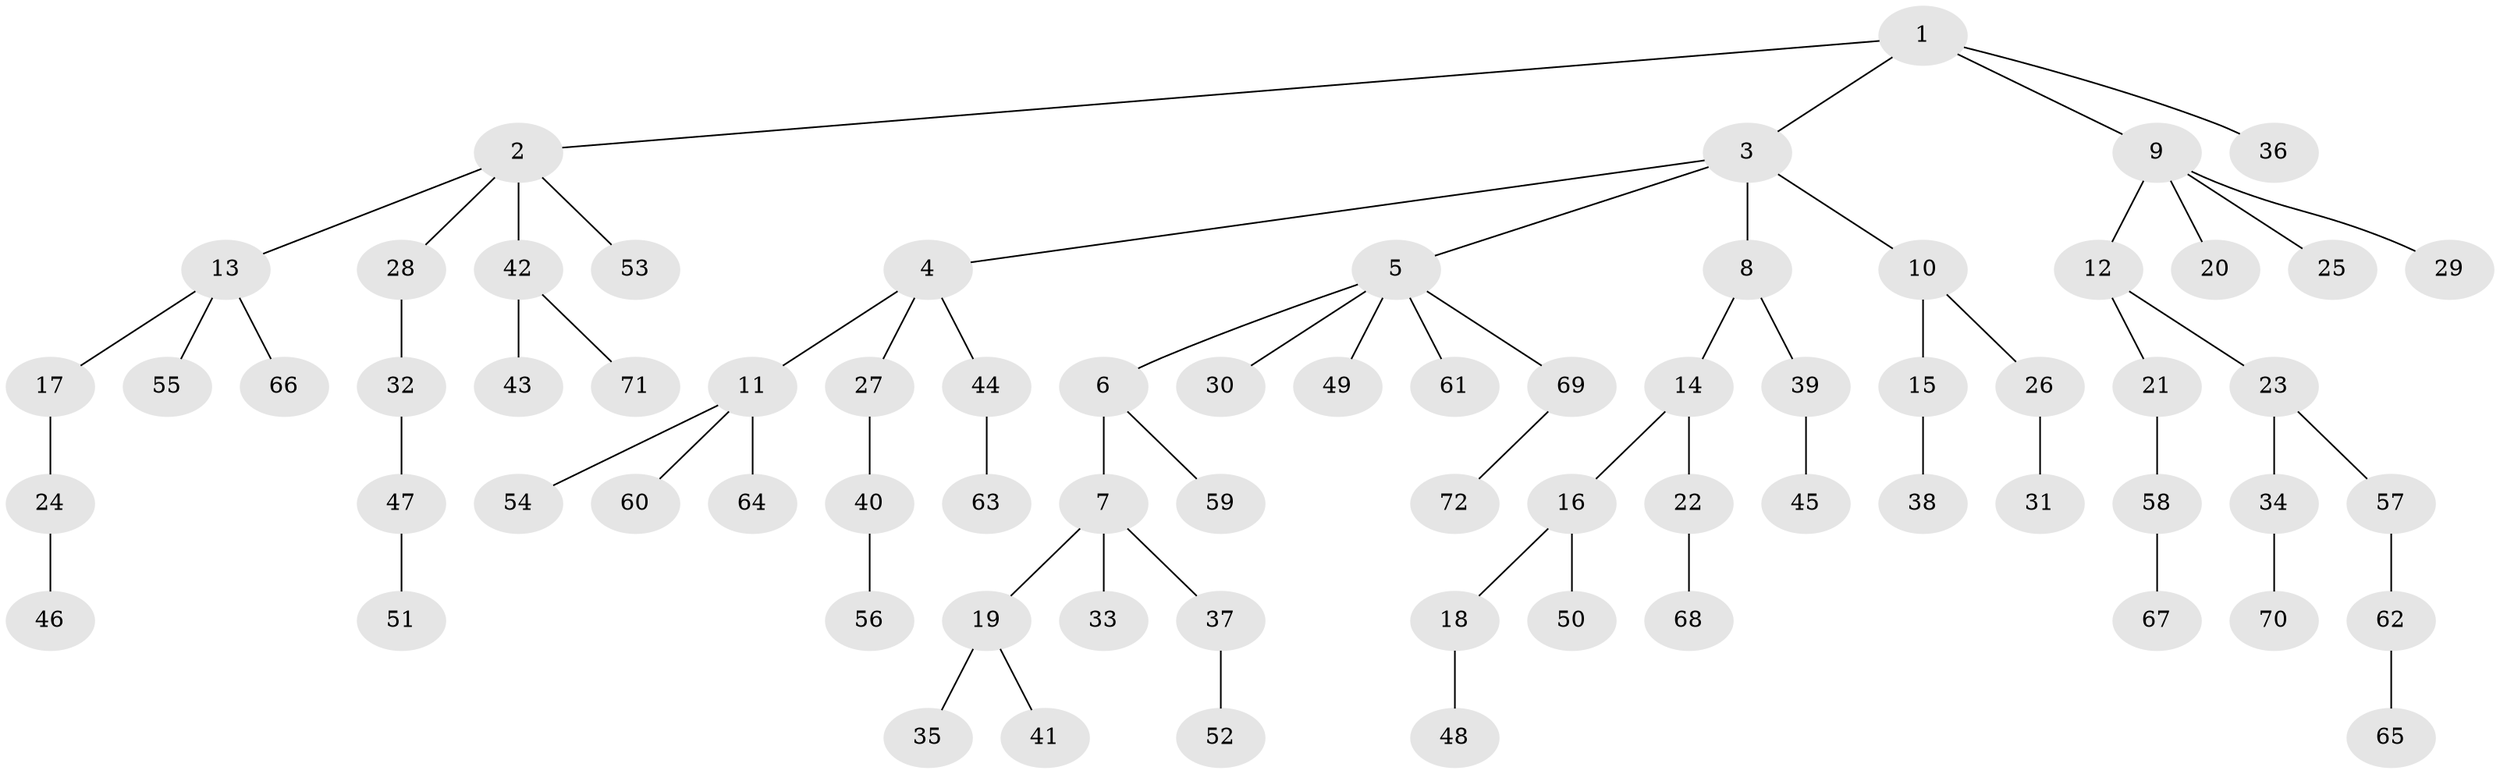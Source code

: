 // Generated by graph-tools (version 1.1) at 2025/11/02/27/25 16:11:27]
// undirected, 72 vertices, 71 edges
graph export_dot {
graph [start="1"]
  node [color=gray90,style=filled];
  1;
  2;
  3;
  4;
  5;
  6;
  7;
  8;
  9;
  10;
  11;
  12;
  13;
  14;
  15;
  16;
  17;
  18;
  19;
  20;
  21;
  22;
  23;
  24;
  25;
  26;
  27;
  28;
  29;
  30;
  31;
  32;
  33;
  34;
  35;
  36;
  37;
  38;
  39;
  40;
  41;
  42;
  43;
  44;
  45;
  46;
  47;
  48;
  49;
  50;
  51;
  52;
  53;
  54;
  55;
  56;
  57;
  58;
  59;
  60;
  61;
  62;
  63;
  64;
  65;
  66;
  67;
  68;
  69;
  70;
  71;
  72;
  1 -- 2;
  1 -- 3;
  1 -- 9;
  1 -- 36;
  2 -- 13;
  2 -- 28;
  2 -- 42;
  2 -- 53;
  3 -- 4;
  3 -- 5;
  3 -- 8;
  3 -- 10;
  4 -- 11;
  4 -- 27;
  4 -- 44;
  5 -- 6;
  5 -- 30;
  5 -- 49;
  5 -- 61;
  5 -- 69;
  6 -- 7;
  6 -- 59;
  7 -- 19;
  7 -- 33;
  7 -- 37;
  8 -- 14;
  8 -- 39;
  9 -- 12;
  9 -- 20;
  9 -- 25;
  9 -- 29;
  10 -- 15;
  10 -- 26;
  11 -- 54;
  11 -- 60;
  11 -- 64;
  12 -- 21;
  12 -- 23;
  13 -- 17;
  13 -- 55;
  13 -- 66;
  14 -- 16;
  14 -- 22;
  15 -- 38;
  16 -- 18;
  16 -- 50;
  17 -- 24;
  18 -- 48;
  19 -- 35;
  19 -- 41;
  21 -- 58;
  22 -- 68;
  23 -- 34;
  23 -- 57;
  24 -- 46;
  26 -- 31;
  27 -- 40;
  28 -- 32;
  32 -- 47;
  34 -- 70;
  37 -- 52;
  39 -- 45;
  40 -- 56;
  42 -- 43;
  42 -- 71;
  44 -- 63;
  47 -- 51;
  57 -- 62;
  58 -- 67;
  62 -- 65;
  69 -- 72;
}
